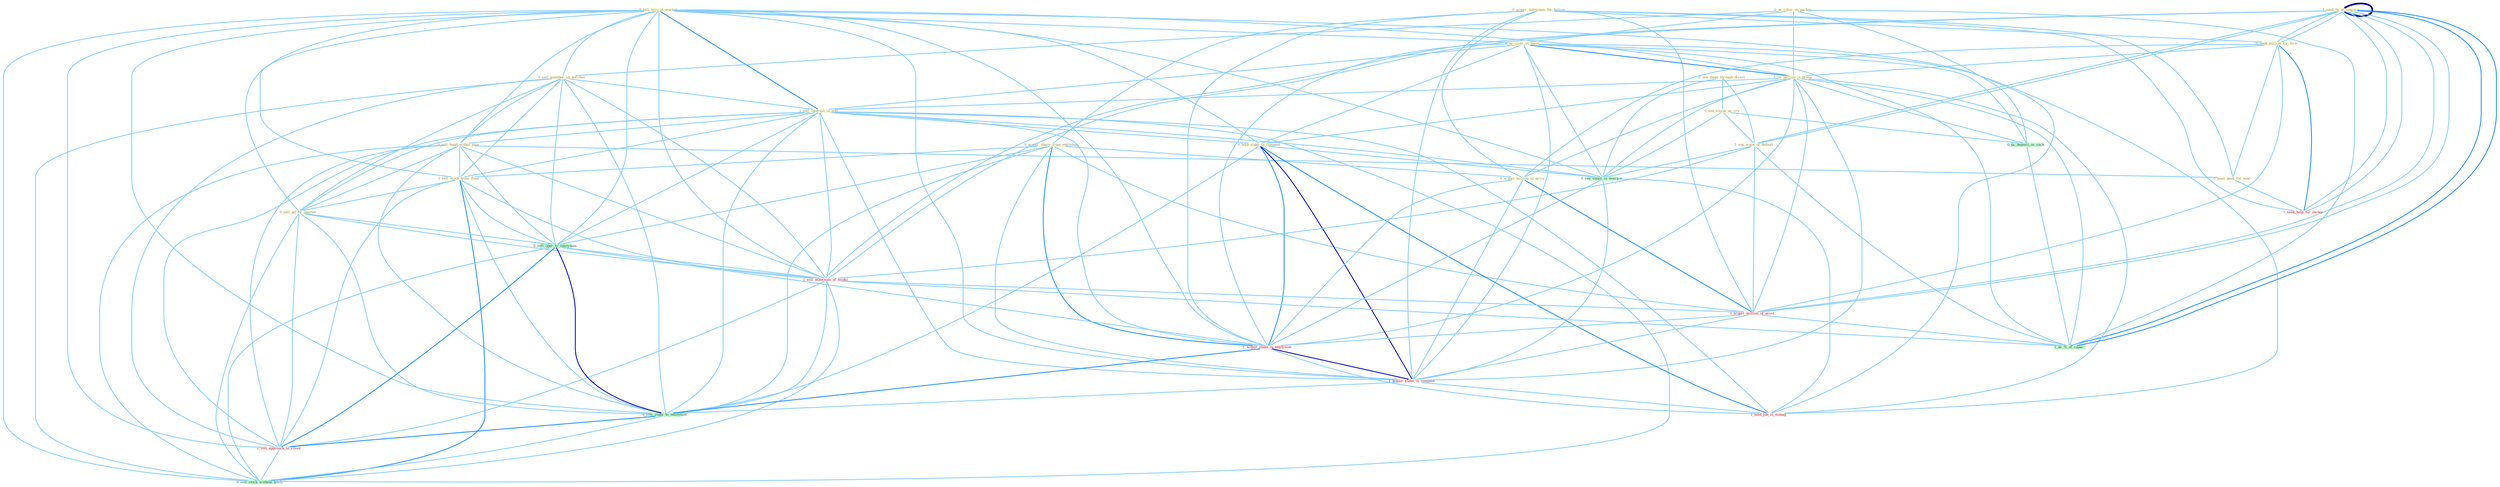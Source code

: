 Graph G{ 
    node
    [shape=polygon,style=filled,width=.5,height=.06,color="#BDFCC9",fixedsize=true,fontsize=4,
    fontcolor="#2f4f4f"];
    {node
    [color="#ffffe0", fontcolor="#8b7d6b"] "1_seek_%_of_concern " "0_sell_issu_in_market " "0_us_color_on_packag " "0_acquir_entitynam_for_billion " "0_us_river_in_name " "0_see_them_through_disast " "0_seek_million_for_firm " "0_sell_member_on_purchas " "1_us_million_in_proce " "0_acquir_share_from_entitynam " "1_sell_interest_in_unit " "0_sell_bond_within_year " "0_hold_stake_in_compani " "0_sell_stock_from_floor " "0_seen_peak_for_year " "0_sell_all_by_quarter " "0_acquir_million_at_price " "0_see_vision_as_cry " "1_see_wave_of_default "}
{node [color="#fff0f5", fontcolor="#b22222"] "1_sell_othernum_of_model " "1_acquir_million_of_asset " "1_acquir_stake_in_entitynam " "1_acquir_stake_in_compani " "1_sell_approach_to_client " "1_hold_job_in_manag " "1_seek_help_for_owner "}
edge [color="#B0E2FF"];

	"1_seek_%_of_concern " -- "0_seek_million_for_firm " [w="1", color="#87cefa" ];
	"1_seek_%_of_concern " -- "1_see_wave_of_default " [w="1", color="#87cefa" ];
	"1_seek_%_of_concern " -- "1_sell_othernum_of_model " [w="1", color="#87cefa" ];
	"1_seek_%_of_concern " -- "1_acquir_million_of_asset " [w="1", color="#87cefa" ];
	"1_seek_%_of_concern " -- "1_us_%_of_capac " [w="2", color="#1e90ff" , len=0.8];
	"1_seek_%_of_concern " -- "1_seek_%_of_concern " [w="4", style=bold, color="#000080", len=0.4];
	"1_seek_%_of_concern " -- "1_seek_help_for_owner " [w="1", color="#87cefa" ];
	"0_sell_issu_in_market " -- "0_us_river_in_name " [w="1", color="#87cefa" ];
	"0_sell_issu_in_market " -- "0_sell_member_on_purchas " [w="1", color="#87cefa" ];
	"0_sell_issu_in_market " -- "1_us_million_in_proce " [w="1", color="#87cefa" ];
	"0_sell_issu_in_market " -- "1_sell_interest_in_unit " [w="2", color="#1e90ff" , len=0.8];
	"0_sell_issu_in_market " -- "0_sell_bond_within_year " [w="1", color="#87cefa" ];
	"0_sell_issu_in_market " -- "0_hold_stake_in_compani " [w="1", color="#87cefa" ];
	"0_sell_issu_in_market " -- "0_sell_stock_from_floor " [w="1", color="#87cefa" ];
	"0_sell_issu_in_market " -- "0_sell_all_by_quarter " [w="1", color="#87cefa" ];
	"0_sell_issu_in_market " -- "0_sell_oper_to_entitynam " [w="1", color="#87cefa" ];
	"0_sell_issu_in_market " -- "1_sell_othernum_of_model " [w="1", color="#87cefa" ];
	"0_sell_issu_in_market " -- "0_see_vaniti_in_everyon " [w="1", color="#87cefa" ];
	"0_sell_issu_in_market " -- "1_acquir_stake_in_entitynam " [w="1", color="#87cefa" ];
	"0_sell_issu_in_market " -- "1_acquir_stake_in_compani " [w="1", color="#87cefa" ];
	"0_sell_issu_in_market " -- "0_sell_stake_to_entitynam " [w="1", color="#87cefa" ];
	"0_sell_issu_in_market " -- "1_sell_approach_to_client " [w="1", color="#87cefa" ];
	"0_sell_issu_in_market " -- "1_hold_job_in_manag " [w="1", color="#87cefa" ];
	"0_sell_issu_in_market " -- "0_sell_stock_without_hitch " [w="1", color="#87cefa" ];
	"0_us_color_on_packag " -- "0_us_river_in_name " [w="1", color="#87cefa" ];
	"0_us_color_on_packag " -- "0_sell_member_on_purchas " [w="1", color="#87cefa" ];
	"0_us_color_on_packag " -- "1_us_million_in_proce " [w="1", color="#87cefa" ];
	"0_us_color_on_packag " -- "0_us_deposit_as_cach " [w="1", color="#87cefa" ];
	"0_us_color_on_packag " -- "1_us_%_of_capac " [w="1", color="#87cefa" ];
	"0_acquir_entitynam_for_billion " -- "0_seek_million_for_firm " [w="1", color="#87cefa" ];
	"0_acquir_entitynam_for_billion " -- "0_acquir_share_from_entitynam " [w="1", color="#87cefa" ];
	"0_acquir_entitynam_for_billion " -- "0_seen_peak_for_year " [w="1", color="#87cefa" ];
	"0_acquir_entitynam_for_billion " -- "0_acquir_million_at_price " [w="1", color="#87cefa" ];
	"0_acquir_entitynam_for_billion " -- "1_acquir_million_of_asset " [w="1", color="#87cefa" ];
	"0_acquir_entitynam_for_billion " -- "1_acquir_stake_in_entitynam " [w="1", color="#87cefa" ];
	"0_acquir_entitynam_for_billion " -- "1_acquir_stake_in_compani " [w="1", color="#87cefa" ];
	"0_acquir_entitynam_for_billion " -- "1_seek_help_for_owner " [w="1", color="#87cefa" ];
	"0_us_river_in_name " -- "1_us_million_in_proce " [w="2", color="#1e90ff" , len=0.8];
	"0_us_river_in_name " -- "1_sell_interest_in_unit " [w="1", color="#87cefa" ];
	"0_us_river_in_name " -- "0_hold_stake_in_compani " [w="1", color="#87cefa" ];
	"0_us_river_in_name " -- "0_see_vaniti_in_everyon " [w="1", color="#87cefa" ];
	"0_us_river_in_name " -- "0_us_deposit_as_cach " [w="1", color="#87cefa" ];
	"0_us_river_in_name " -- "1_acquir_stake_in_entitynam " [w="1", color="#87cefa" ];
	"0_us_river_in_name " -- "1_acquir_stake_in_compani " [w="1", color="#87cefa" ];
	"0_us_river_in_name " -- "1_us_%_of_capac " [w="1", color="#87cefa" ];
	"0_us_river_in_name " -- "1_hold_job_in_manag " [w="1", color="#87cefa" ];
	"0_see_them_through_disast " -- "0_see_vision_as_cry " [w="1", color="#87cefa" ];
	"0_see_them_through_disast " -- "1_see_wave_of_default " [w="1", color="#87cefa" ];
	"0_see_them_through_disast " -- "0_see_vaniti_in_everyon " [w="1", color="#87cefa" ];
	"0_seek_million_for_firm " -- "1_us_million_in_proce " [w="1", color="#87cefa" ];
	"0_seek_million_for_firm " -- "0_seen_peak_for_year " [w="1", color="#87cefa" ];
	"0_seek_million_for_firm " -- "0_acquir_million_at_price " [w="1", color="#87cefa" ];
	"0_seek_million_for_firm " -- "1_acquir_million_of_asset " [w="1", color="#87cefa" ];
	"0_seek_million_for_firm " -- "1_seek_%_of_concern " [w="1", color="#87cefa" ];
	"0_seek_million_for_firm " -- "1_seek_help_for_owner " [w="2", color="#1e90ff" , len=0.8];
	"0_sell_member_on_purchas " -- "1_sell_interest_in_unit " [w="1", color="#87cefa" ];
	"0_sell_member_on_purchas " -- "0_sell_bond_within_year " [w="1", color="#87cefa" ];
	"0_sell_member_on_purchas " -- "0_sell_stock_from_floor " [w="1", color="#87cefa" ];
	"0_sell_member_on_purchas " -- "0_sell_all_by_quarter " [w="1", color="#87cefa" ];
	"0_sell_member_on_purchas " -- "0_sell_oper_to_entitynam " [w="1", color="#87cefa" ];
	"0_sell_member_on_purchas " -- "1_sell_othernum_of_model " [w="1", color="#87cefa" ];
	"0_sell_member_on_purchas " -- "0_sell_stake_to_entitynam " [w="1", color="#87cefa" ];
	"0_sell_member_on_purchas " -- "1_sell_approach_to_client " [w="1", color="#87cefa" ];
	"0_sell_member_on_purchas " -- "0_sell_stock_without_hitch " [w="1", color="#87cefa" ];
	"1_us_million_in_proce " -- "1_sell_interest_in_unit " [w="1", color="#87cefa" ];
	"1_us_million_in_proce " -- "0_hold_stake_in_compani " [w="1", color="#87cefa" ];
	"1_us_million_in_proce " -- "0_acquir_million_at_price " [w="1", color="#87cefa" ];
	"1_us_million_in_proce " -- "0_see_vaniti_in_everyon " [w="1", color="#87cefa" ];
	"1_us_million_in_proce " -- "1_acquir_million_of_asset " [w="1", color="#87cefa" ];
	"1_us_million_in_proce " -- "0_us_deposit_as_cach " [w="1", color="#87cefa" ];
	"1_us_million_in_proce " -- "1_acquir_stake_in_entitynam " [w="1", color="#87cefa" ];
	"1_us_million_in_proce " -- "1_acquir_stake_in_compani " [w="1", color="#87cefa" ];
	"1_us_million_in_proce " -- "1_us_%_of_capac " [w="1", color="#87cefa" ];
	"1_us_million_in_proce " -- "1_hold_job_in_manag " [w="1", color="#87cefa" ];
	"0_acquir_share_from_entitynam " -- "0_sell_stock_from_floor " [w="1", color="#87cefa" ];
	"0_acquir_share_from_entitynam " -- "0_acquir_million_at_price " [w="1", color="#87cefa" ];
	"0_acquir_share_from_entitynam " -- "0_sell_oper_to_entitynam " [w="1", color="#87cefa" ];
	"0_acquir_share_from_entitynam " -- "1_acquir_million_of_asset " [w="1", color="#87cefa" ];
	"0_acquir_share_from_entitynam " -- "1_acquir_stake_in_entitynam " [w="2", color="#1e90ff" , len=0.8];
	"0_acquir_share_from_entitynam " -- "1_acquir_stake_in_compani " [w="1", color="#87cefa" ];
	"0_acquir_share_from_entitynam " -- "0_sell_stake_to_entitynam " [w="1", color="#87cefa" ];
	"1_sell_interest_in_unit " -- "0_sell_bond_within_year " [w="1", color="#87cefa" ];
	"1_sell_interest_in_unit " -- "0_hold_stake_in_compani " [w="1", color="#87cefa" ];
	"1_sell_interest_in_unit " -- "0_sell_stock_from_floor " [w="1", color="#87cefa" ];
	"1_sell_interest_in_unit " -- "0_sell_all_by_quarter " [w="1", color="#87cefa" ];
	"1_sell_interest_in_unit " -- "0_sell_oper_to_entitynam " [w="1", color="#87cefa" ];
	"1_sell_interest_in_unit " -- "1_sell_othernum_of_model " [w="1", color="#87cefa" ];
	"1_sell_interest_in_unit " -- "0_see_vaniti_in_everyon " [w="1", color="#87cefa" ];
	"1_sell_interest_in_unit " -- "1_acquir_stake_in_entitynam " [w="1", color="#87cefa" ];
	"1_sell_interest_in_unit " -- "1_acquir_stake_in_compani " [w="1", color="#87cefa" ];
	"1_sell_interest_in_unit " -- "0_sell_stake_to_entitynam " [w="1", color="#87cefa" ];
	"1_sell_interest_in_unit " -- "1_sell_approach_to_client " [w="1", color="#87cefa" ];
	"1_sell_interest_in_unit " -- "1_hold_job_in_manag " [w="1", color="#87cefa" ];
	"1_sell_interest_in_unit " -- "0_sell_stock_without_hitch " [w="1", color="#87cefa" ];
	"0_sell_bond_within_year " -- "0_sell_stock_from_floor " [w="1", color="#87cefa" ];
	"0_sell_bond_within_year " -- "0_seen_peak_for_year " [w="1", color="#87cefa" ];
	"0_sell_bond_within_year " -- "0_sell_all_by_quarter " [w="1", color="#87cefa" ];
	"0_sell_bond_within_year " -- "0_sell_oper_to_entitynam " [w="1", color="#87cefa" ];
	"0_sell_bond_within_year " -- "1_sell_othernum_of_model " [w="1", color="#87cefa" ];
	"0_sell_bond_within_year " -- "0_sell_stake_to_entitynam " [w="1", color="#87cefa" ];
	"0_sell_bond_within_year " -- "1_sell_approach_to_client " [w="1", color="#87cefa" ];
	"0_sell_bond_within_year " -- "0_sell_stock_without_hitch " [w="1", color="#87cefa" ];
	"0_hold_stake_in_compani " -- "0_see_vaniti_in_everyon " [w="1", color="#87cefa" ];
	"0_hold_stake_in_compani " -- "1_acquir_stake_in_entitynam " [w="2", color="#1e90ff" , len=0.8];
	"0_hold_stake_in_compani " -- "1_acquir_stake_in_compani " [w="3", color="#0000cd" , len=0.6];
	"0_hold_stake_in_compani " -- "0_sell_stake_to_entitynam " [w="1", color="#87cefa" ];
	"0_hold_stake_in_compani " -- "1_hold_job_in_manag " [w="2", color="#1e90ff" , len=0.8];
	"0_sell_stock_from_floor " -- "0_sell_all_by_quarter " [w="1", color="#87cefa" ];
	"0_sell_stock_from_floor " -- "0_sell_oper_to_entitynam " [w="1", color="#87cefa" ];
	"0_sell_stock_from_floor " -- "1_sell_othernum_of_model " [w="1", color="#87cefa" ];
	"0_sell_stock_from_floor " -- "0_sell_stake_to_entitynam " [w="1", color="#87cefa" ];
	"0_sell_stock_from_floor " -- "1_sell_approach_to_client " [w="1", color="#87cefa" ];
	"0_sell_stock_from_floor " -- "0_sell_stock_without_hitch " [w="2", color="#1e90ff" , len=0.8];
	"0_seen_peak_for_year " -- "1_seek_help_for_owner " [w="1", color="#87cefa" ];
	"0_sell_all_by_quarter " -- "0_sell_oper_to_entitynam " [w="1", color="#87cefa" ];
	"0_sell_all_by_quarter " -- "1_sell_othernum_of_model " [w="1", color="#87cefa" ];
	"0_sell_all_by_quarter " -- "0_sell_stake_to_entitynam " [w="1", color="#87cefa" ];
	"0_sell_all_by_quarter " -- "1_sell_approach_to_client " [w="1", color="#87cefa" ];
	"0_sell_all_by_quarter " -- "0_sell_stock_without_hitch " [w="1", color="#87cefa" ];
	"0_acquir_million_at_price " -- "1_acquir_million_of_asset " [w="2", color="#1e90ff" , len=0.8];
	"0_acquir_million_at_price " -- "1_acquir_stake_in_entitynam " [w="1", color="#87cefa" ];
	"0_acquir_million_at_price " -- "1_acquir_stake_in_compani " [w="1", color="#87cefa" ];
	"0_see_vision_as_cry " -- "1_see_wave_of_default " [w="1", color="#87cefa" ];
	"0_see_vision_as_cry " -- "0_see_vaniti_in_everyon " [w="1", color="#87cefa" ];
	"0_see_vision_as_cry " -- "0_us_deposit_as_cach " [w="1", color="#87cefa" ];
	"1_see_wave_of_default " -- "1_sell_othernum_of_model " [w="1", color="#87cefa" ];
	"1_see_wave_of_default " -- "0_see_vaniti_in_everyon " [w="1", color="#87cefa" ];
	"1_see_wave_of_default " -- "1_acquir_million_of_asset " [w="1", color="#87cefa" ];
	"1_see_wave_of_default " -- "1_us_%_of_capac " [w="1", color="#87cefa" ];
	"1_see_wave_of_default " -- "1_seek_%_of_concern " [w="1", color="#87cefa" ];
	"0_sell_oper_to_entitynam " -- "1_sell_othernum_of_model " [w="1", color="#87cefa" ];
	"0_sell_oper_to_entitynam " -- "1_acquir_stake_in_entitynam " [w="1", color="#87cefa" ];
	"0_sell_oper_to_entitynam " -- "0_sell_stake_to_entitynam " [w="3", color="#0000cd" , len=0.6];
	"0_sell_oper_to_entitynam " -- "1_sell_approach_to_client " [w="2", color="#1e90ff" , len=0.8];
	"0_sell_oper_to_entitynam " -- "0_sell_stock_without_hitch " [w="1", color="#87cefa" ];
	"1_sell_othernum_of_model " -- "1_acquir_million_of_asset " [w="1", color="#87cefa" ];
	"1_sell_othernum_of_model " -- "0_sell_stake_to_entitynam " [w="1", color="#87cefa" ];
	"1_sell_othernum_of_model " -- "1_us_%_of_capac " [w="1", color="#87cefa" ];
	"1_sell_othernum_of_model " -- "1_sell_approach_to_client " [w="1", color="#87cefa" ];
	"1_sell_othernum_of_model " -- "0_sell_stock_without_hitch " [w="1", color="#87cefa" ];
	"1_sell_othernum_of_model " -- "1_seek_%_of_concern " [w="1", color="#87cefa" ];
	"0_see_vaniti_in_everyon " -- "1_acquir_stake_in_entitynam " [w="1", color="#87cefa" ];
	"0_see_vaniti_in_everyon " -- "1_acquir_stake_in_compani " [w="1", color="#87cefa" ];
	"0_see_vaniti_in_everyon " -- "1_hold_job_in_manag " [w="1", color="#87cefa" ];
	"1_acquir_million_of_asset " -- "1_acquir_stake_in_entitynam " [w="1", color="#87cefa" ];
	"1_acquir_million_of_asset " -- "1_acquir_stake_in_compani " [w="1", color="#87cefa" ];
	"1_acquir_million_of_asset " -- "1_us_%_of_capac " [w="1", color="#87cefa" ];
	"1_acquir_million_of_asset " -- "1_seek_%_of_concern " [w="1", color="#87cefa" ];
	"0_us_deposit_as_cach " -- "1_us_%_of_capac " [w="1", color="#87cefa" ];
	"1_acquir_stake_in_entitynam " -- "1_acquir_stake_in_compani " [w="3", color="#0000cd" , len=0.6];
	"1_acquir_stake_in_entitynam " -- "0_sell_stake_to_entitynam " [w="2", color="#1e90ff" , len=0.8];
	"1_acquir_stake_in_entitynam " -- "1_hold_job_in_manag " [w="1", color="#87cefa" ];
	"1_acquir_stake_in_compani " -- "0_sell_stake_to_entitynam " [w="1", color="#87cefa" ];
	"1_acquir_stake_in_compani " -- "1_hold_job_in_manag " [w="1", color="#87cefa" ];
	"0_sell_stake_to_entitynam " -- "1_sell_approach_to_client " [w="2", color="#1e90ff" , len=0.8];
	"0_sell_stake_to_entitynam " -- "0_sell_stock_without_hitch " [w="1", color="#87cefa" ];
	"1_us_%_of_capac " -- "1_seek_%_of_concern " [w="2", color="#1e90ff" , len=0.8];
	"1_sell_approach_to_client " -- "0_sell_stock_without_hitch " [w="1", color="#87cefa" ];
	"1_seek_%_of_concern " -- "1_seek_help_for_owner " [w="1", color="#87cefa" ];
}